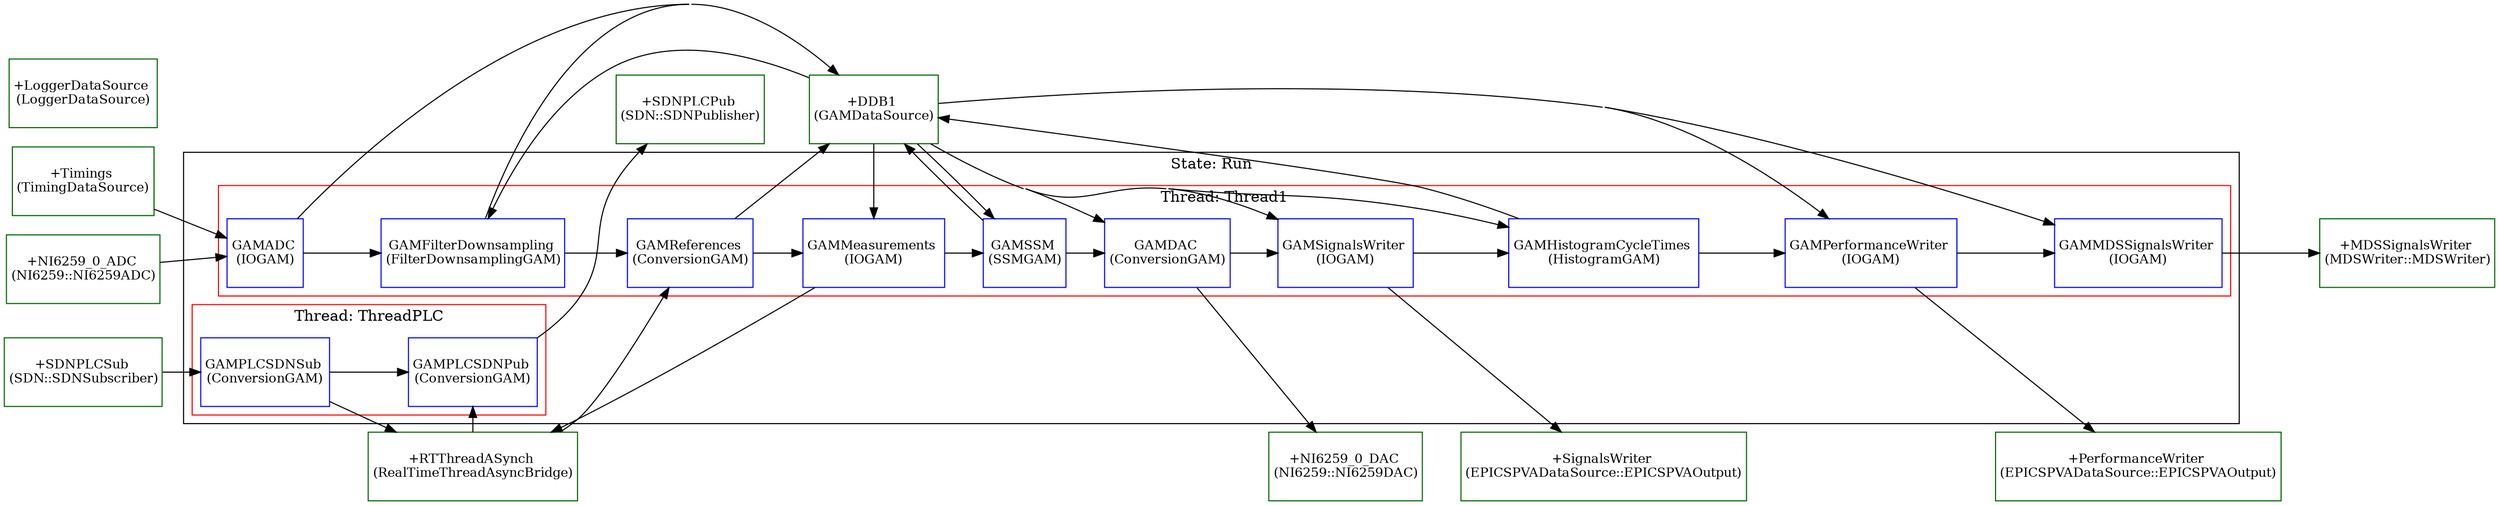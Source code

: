 digraph G {
rankdir=LR
concentrate=true
"Run.Thread1.GAMADC" [margin=0, shape=box, style=filled, fillcolor=white, color=blue,label=<<TABLE border="0" cellborder="0"><TR><TD width="60" height="60"><font point-size="12">GAMADC <BR/>(IOGAM)</font></TD></TR></TABLE>>]
"Run.Thread1.GAMFilterDownsampling" [margin=0, shape=box, style=filled, fillcolor=white, color=blue,label=<<TABLE border="0" cellborder="0"><TR><TD width="60" height="60"><font point-size="12">GAMFilterDownsampling <BR/>(FilterDownsamplingGAM)</font></TD></TR></TABLE>>]
"Run.Thread1.GAMReferences" [margin=0, shape=box, style=filled, fillcolor=white, color=blue,label=<<TABLE border="0" cellborder="0"><TR><TD width="60" height="60"><font point-size="12">GAMReferences <BR/>(ConversionGAM)</font></TD></TR></TABLE>>]
"Run.Thread1.GAMMeasurements" [margin=0, shape=box, style=filled, fillcolor=white, color=blue,label=<<TABLE border="0" cellborder="0"><TR><TD width="60" height="60"><font point-size="12">GAMMeasurements <BR/>(IOGAM)</font></TD></TR></TABLE>>]
"Run.Thread1.GAMSSM" [margin=0, shape=box, style=filled, fillcolor=white, color=blue,label=<<TABLE border="0" cellborder="0"><TR><TD width="60" height="60"><font point-size="12">GAMSSM <BR/>(SSMGAM)</font></TD></TR></TABLE>>]
"Run.Thread1.GAMDAC" [margin=0, shape=box, style=filled, fillcolor=white, color=blue,label=<<TABLE border="0" cellborder="0"><TR><TD width="60" height="60"><font point-size="12">GAMDAC <BR/>(ConversionGAM)</font></TD></TR></TABLE>>]
"Run.Thread1.GAMSignalsWriter" [margin=0, shape=box, style=filled, fillcolor=white, color=blue,label=<<TABLE border="0" cellborder="0"><TR><TD width="60" height="60"><font point-size="12">GAMSignalsWriter <BR/>(IOGAM)</font></TD></TR></TABLE>>]
"Run.Thread1.GAMHistogramCycleTimes" [margin=0, shape=box, style=filled, fillcolor=white, color=blue,label=<<TABLE border="0" cellborder="0"><TR><TD width="60" height="60"><font point-size="12">GAMHistogramCycleTimes <BR/>(HistogramGAM)</font></TD></TR></TABLE>>]
"Run.Thread1.GAMPerformanceWriter" [margin=0, shape=box, style=filled, fillcolor=white, color=blue,label=<<TABLE border="0" cellborder="0"><TR><TD width="60" height="60"><font point-size="12">GAMPerformanceWriter <BR/>(IOGAM)</font></TD></TR></TABLE>>]
"Run.Thread1.GAMMDSSignalsWriter" [margin=0, shape=box, style=filled, fillcolor=white, color=blue,label=<<TABLE border="0" cellborder="0"><TR><TD width="60" height="60"><font point-size="12">GAMMDSSignalsWriter <BR/>(IOGAM)</font></TD></TR></TABLE>>]
"Run.ThreadPLC.GAMPLCSDNSub" [margin=0, shape=box, style=filled, fillcolor=white, color=blue,label=<<TABLE border="0" cellborder="0"><TR><TD width="60" height="60"><font point-size="12">GAMPLCSDNSub <BR/>(ConversionGAM)</font></TD></TR></TABLE>>]
"Run.ThreadPLC.GAMPLCSDNPub" [margin=0, shape=box, style=filled, fillcolor=white, color=blue,label=<<TABLE border="0" cellborder="0"><TR><TD width="60" height="60"><font point-size="12">GAMPLCSDNPub <BR/>(ConversionGAM)</font></TD></TR></TABLE>>]
subgraph cluster_Run {
label = "State: Run"
subgraph cluster_Run_Thread1 {
label = "Thread: Thread1"
color= "red"
"Run.Thread1.GAMADC"->"Run.Thread1.GAMFilterDownsampling"->"Run.Thread1.GAMReferences"->"Run.Thread1.GAMMeasurements"->"Run.Thread1.GAMSSM"->"Run.Thread1.GAMDAC"->"Run.Thread1.GAMSignalsWriter"->"Run.Thread1.GAMHistogramCycleTimes"->"Run.Thread1.GAMPerformanceWriter"->"Run.Thread1.GAMMDSSignalsWriter"
}
subgraph cluster_Run_ThreadPLC {
label = "Thread: ThreadPLC"
color= "red"
"Run.ThreadPLC.GAMPLCSDNSub"->"Run.ThreadPLC.GAMPLCSDNPub"
}
}
"+DDB1" [margin=0, shape=box, style=filled, fillcolor=white, color=darkgreen,label=<<TABLE border="0" cellborder="0"><TR><TD width="60" height="60"><font point-size="12">+DDB1 <BR/>(GAMDataSource)</font></TD></TR></TABLE>>]
"+LoggerDataSource" [margin=0, shape=box, style=filled, fillcolor=white, color=darkgreen,label=<<TABLE border="0" cellborder="0"><TR><TD width="60" height="60"><font point-size="12">+LoggerDataSource <BR/>(LoggerDataSource)</font></TD></TR></TABLE>>]
"+Timings" [margin=0, shape=box, style=filled, fillcolor=white, color=darkgreen,label=<<TABLE border="0" cellborder="0"><TR><TD width="60" height="60"><font point-size="12">+Timings <BR/>(TimingDataSource)</font></TD></TR></TABLE>>]
"+PerformanceWriter" [margin=0, shape=box, style=filled, fillcolor=white, color=darkgreen,label=<<TABLE border="0" cellborder="0"><TR><TD width="60" height="60"><font point-size="12">+PerformanceWriter <BR/>(EPICSPVADataSource::EPICSPVAOutput)</font></TD></TR></TABLE>>]
"+SignalsWriter" [margin=0, shape=box, style=filled, fillcolor=white, color=darkgreen,label=<<TABLE border="0" cellborder="0"><TR><TD width="60" height="60"><font point-size="12">+SignalsWriter <BR/>(EPICSPVADataSource::EPICSPVAOutput)</font></TD></TR></TABLE>>]
"+MDSSignalsWriter" [margin=0, shape=box, style=filled, fillcolor=white, color=darkgreen,label=<<TABLE border="0" cellborder="0"><TR><TD width="60" height="60"><font point-size="12">+MDSSignalsWriter <BR/>(MDSWriter::MDSWriter)</font></TD></TR></TABLE>>]
"+SDNPLCSub" [margin=0, shape=box, style=filled, fillcolor=white, color=darkgreen,label=<<TABLE border="0" cellborder="0"><TR><TD width="60" height="60"><font point-size="12">+SDNPLCSub <BR/>(SDN::SDNSubscriber)</font></TD></TR></TABLE>>]
"+SDNPLCPub" [margin=0, shape=box, style=filled, fillcolor=white, color=darkgreen,label=<<TABLE border="0" cellborder="0"><TR><TD width="60" height="60"><font point-size="12">+SDNPLCPub <BR/>(SDN::SDNPublisher)</font></TD></TR></TABLE>>]
"+NI6259_0_ADC" [margin=0, shape=box, style=filled, fillcolor=white, color=darkgreen,label=<<TABLE border="0" cellborder="0"><TR><TD width="60" height="60"><font point-size="12">+NI6259_0_ADC <BR/>(NI6259::NI6259ADC)</font></TD></TR></TABLE>>]
"+NI6259_0_DAC" [margin=0, shape=box, style=filled, fillcolor=white, color=darkgreen,label=<<TABLE border="0" cellborder="0"><TR><TD width="60" height="60"><font point-size="12">+NI6259_0_DAC <BR/>(NI6259::NI6259DAC)</font></TD></TR></TABLE>>]
"+RTThreadASynch" [margin=0, shape=box, style=filled, fillcolor=white, color=darkgreen,label=<<TABLE border="0" cellborder="0"><TR><TD width="60" height="60"><font point-size="12">+RTThreadASynch <BR/>(RealTimeThreadAsyncBridge)</font></TD></TR></TABLE>>]
"+NI6259_0_ADC"->"Run.Thread1.GAMADC"
"+Timings"->"Run.Thread1.GAMADC"
"Run.Thread1.GAMADC"->"+DDB1"
"+DDB1"->"Run.Thread1.GAMFilterDownsampling"
"Run.Thread1.GAMFilterDownsampling"->"+DDB1"
"+RTThreadASynch"->"Run.Thread1.GAMReferences"
"Run.Thread1.GAMReferences"->"+DDB1"
"+DDB1"->"Run.Thread1.GAMMeasurements"
"Run.Thread1.GAMMeasurements"->"+RTThreadASynch"
"+DDB1"->"Run.Thread1.GAMSSM"
"Run.Thread1.GAMSSM"->"+DDB1"
"+DDB1"->"Run.Thread1.GAMDAC"
"Run.Thread1.GAMDAC"->"+NI6259_0_DAC"
"+DDB1"->"Run.Thread1.GAMSignalsWriter"
"Run.Thread1.GAMSignalsWriter"->"+SignalsWriter"
"+DDB1"->"Run.Thread1.GAMHistogramCycleTimes"
"Run.Thread1.GAMHistogramCycleTimes"->"+DDB1"
"+DDB1"->"Run.Thread1.GAMPerformanceWriter"
"Run.Thread1.GAMPerformanceWriter"->"+PerformanceWriter"
"+DDB1"->"Run.Thread1.GAMMDSSignalsWriter"
"Run.Thread1.GAMMDSSignalsWriter"->"+MDSSignalsWriter"
"+SDNPLCSub"->"Run.ThreadPLC.GAMPLCSDNSub"
"Run.ThreadPLC.GAMPLCSDNSub"->"+RTThreadASynch"
"+RTThreadASynch"->"Run.ThreadPLC.GAMPLCSDNPub"
"Run.ThreadPLC.GAMPLCSDNPub"->"+SDNPLCPub"
}
